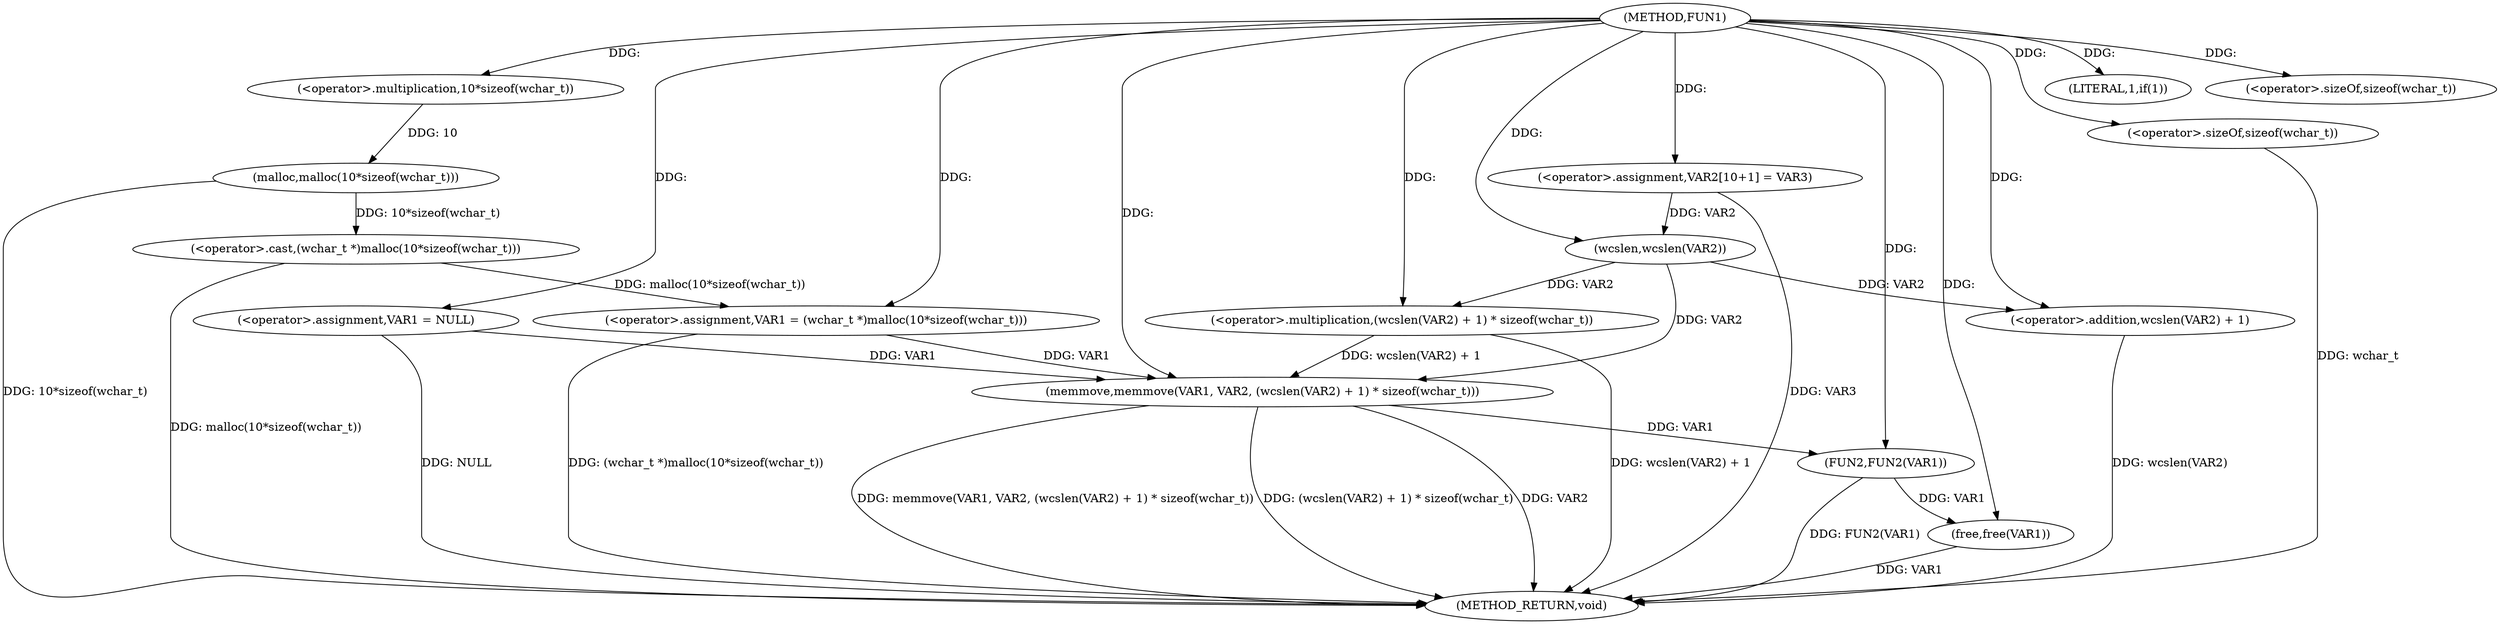 digraph FUN1 {  
"1000100" [label = "(METHOD,FUN1)" ]
"1000137" [label = "(METHOD_RETURN,void)" ]
"1000103" [label = "(<operator>.assignment,VAR1 = NULL)" ]
"1000107" [label = "(LITERAL,1,if(1))" ]
"1000109" [label = "(<operator>.assignment,VAR1 = (wchar_t *)malloc(10*sizeof(wchar_t)))" ]
"1000111" [label = "(<operator>.cast,(wchar_t *)malloc(10*sizeof(wchar_t)))" ]
"1000113" [label = "(malloc,malloc(10*sizeof(wchar_t)))" ]
"1000114" [label = "(<operator>.multiplication,10*sizeof(wchar_t))" ]
"1000116" [label = "(<operator>.sizeOf,sizeof(wchar_t))" ]
"1000120" [label = "(<operator>.assignment,VAR2[10+1] = VAR3)" ]
"1000123" [label = "(memmove,memmove(VAR1, VAR2, (wcslen(VAR2) + 1) * sizeof(wchar_t)))" ]
"1000126" [label = "(<operator>.multiplication,(wcslen(VAR2) + 1) * sizeof(wchar_t))" ]
"1000127" [label = "(<operator>.addition,wcslen(VAR2) + 1)" ]
"1000128" [label = "(wcslen,wcslen(VAR2))" ]
"1000131" [label = "(<operator>.sizeOf,sizeof(wchar_t))" ]
"1000133" [label = "(FUN2,FUN2(VAR1))" ]
"1000135" [label = "(free,free(VAR1))" ]
  "1000123" -> "1000137"  [ label = "DDG: (wcslen(VAR2) + 1) * sizeof(wchar_t)"] 
  "1000123" -> "1000137"  [ label = "DDG: VAR2"] 
  "1000103" -> "1000137"  [ label = "DDG: NULL"] 
  "1000113" -> "1000137"  [ label = "DDG: 10*sizeof(wchar_t)"] 
  "1000126" -> "1000137"  [ label = "DDG: wcslen(VAR2) + 1"] 
  "1000133" -> "1000137"  [ label = "DDG: FUN2(VAR1)"] 
  "1000127" -> "1000137"  [ label = "DDG: wcslen(VAR2)"] 
  "1000109" -> "1000137"  [ label = "DDG: (wchar_t *)malloc(10*sizeof(wchar_t))"] 
  "1000123" -> "1000137"  [ label = "DDG: memmove(VAR1, VAR2, (wcslen(VAR2) + 1) * sizeof(wchar_t))"] 
  "1000131" -> "1000137"  [ label = "DDG: wchar_t"] 
  "1000111" -> "1000137"  [ label = "DDG: malloc(10*sizeof(wchar_t))"] 
  "1000135" -> "1000137"  [ label = "DDG: VAR1"] 
  "1000120" -> "1000137"  [ label = "DDG: VAR3"] 
  "1000100" -> "1000103"  [ label = "DDG: "] 
  "1000100" -> "1000107"  [ label = "DDG: "] 
  "1000111" -> "1000109"  [ label = "DDG: malloc(10*sizeof(wchar_t))"] 
  "1000100" -> "1000109"  [ label = "DDG: "] 
  "1000113" -> "1000111"  [ label = "DDG: 10*sizeof(wchar_t)"] 
  "1000114" -> "1000113"  [ label = "DDG: 10"] 
  "1000100" -> "1000114"  [ label = "DDG: "] 
  "1000100" -> "1000116"  [ label = "DDG: "] 
  "1000100" -> "1000120"  [ label = "DDG: "] 
  "1000103" -> "1000123"  [ label = "DDG: VAR1"] 
  "1000109" -> "1000123"  [ label = "DDG: VAR1"] 
  "1000100" -> "1000123"  [ label = "DDG: "] 
  "1000128" -> "1000123"  [ label = "DDG: VAR2"] 
  "1000126" -> "1000123"  [ label = "DDG: wcslen(VAR2) + 1"] 
  "1000128" -> "1000126"  [ label = "DDG: VAR2"] 
  "1000100" -> "1000126"  [ label = "DDG: "] 
  "1000128" -> "1000127"  [ label = "DDG: VAR2"] 
  "1000120" -> "1000128"  [ label = "DDG: VAR2"] 
  "1000100" -> "1000128"  [ label = "DDG: "] 
  "1000100" -> "1000127"  [ label = "DDG: "] 
  "1000100" -> "1000131"  [ label = "DDG: "] 
  "1000123" -> "1000133"  [ label = "DDG: VAR1"] 
  "1000100" -> "1000133"  [ label = "DDG: "] 
  "1000133" -> "1000135"  [ label = "DDG: VAR1"] 
  "1000100" -> "1000135"  [ label = "DDG: "] 
}
